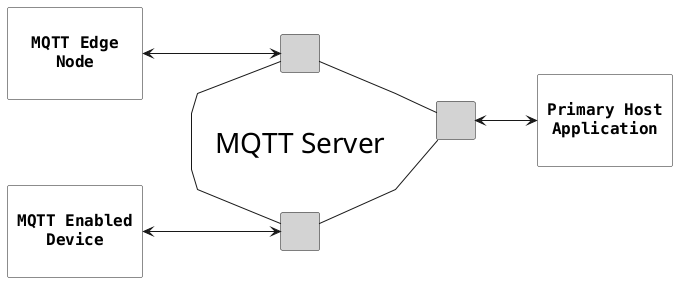 @startuml
/'
 ' The "left to right direction" directive below changes how the engine renders the diagram. 
 '  
 ' Since the default layout is "top to bottom", we need to specify directions that take into account
 ' the global change in orientation. So, below, "right" means "up" and "up" means "left".
 '
 ' The order of the associations also influences the rendering order.
 '
 ' Unfortunately, the AsciiDoctor PlantUML plugin dfoes not invoke the PlantUMP pre-processor.
 ' The consequence is that we have lots of redundant markup instead of clean procedures below.
 '/
left to right direction 
hide stereotype
skinparam linetype polyline
skinparam nodesep 40
skinparam ranksep 20
skinparam defaultTextAlignment center
skinparam monochrome true

skinparam rectangle {
	BackgroundColor #white
}

skinparam rectangle<<mqttserver>> {
	BackgroundColor #lightgrey
}

skinparam rectangle<<textBlock>> {
	BackgroundColor #white
	BorderThickness 0
	BorderColor transparent
	FontSize 28
	Shadowing false
}


together {
	rectangle "MQTT Server" <<textBlock>> as MQTTServerLabel
	rectangle EdgeNodeMQTTNode<<mqttserver>> [
		===""  ""
	]
	rectangle DeviceMQTTNode<<mqttserver>> [
		===""  ""
	]
	rectangle PrimaryHostMQTTNode<<mqttserver>> [
		===""  ""
	]
}

together {
	rectangle EdgeNode [
		"" ""
		===""MQTT Edge""
		===""    Node    ""
    	"" ""
	]
	rectangle Device [
		"" ""
		===""MQTT Enabled""
		===""Device""
    	"" ""
	]
}

rectangle PrimaryHost [
	"" ""
	===""Primary Host""
	===""Application""
   	"" ""
]

[EdgeNodeMQTTNode]--left- [DeviceMQTTNode]
[DeviceMQTTNode] --down- [PrimaryHostMQTTNode] 
[EdgeNodeMQTTNode] --down- [PrimaryHostMQTTNode]


[PrimaryHostMQTTNode] <--down--> [PrimaryHost]

[DeviceMQTTNode] <--up--> [Device]

[EdgeNodeMQTTNode] <--up--> [EdgeNode]	
	

@enduml
